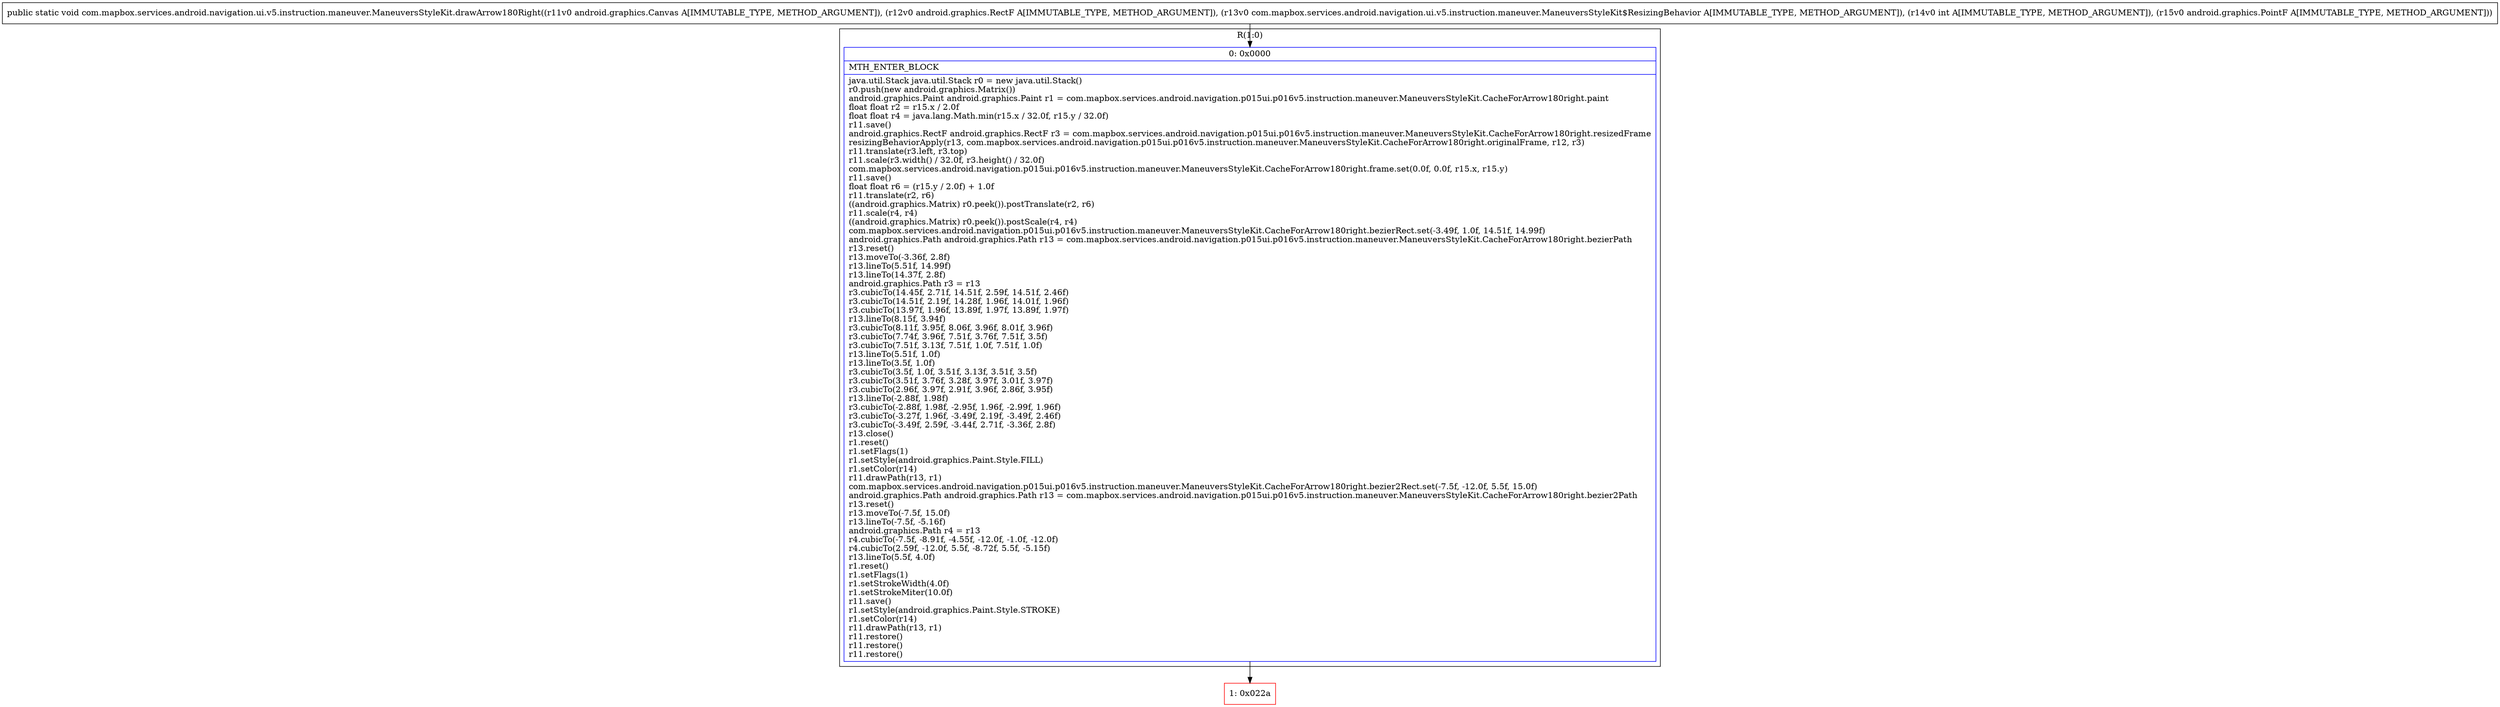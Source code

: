 digraph "CFG forcom.mapbox.services.android.navigation.ui.v5.instruction.maneuver.ManeuversStyleKit.drawArrow180Right(Landroid\/graphics\/Canvas;Landroid\/graphics\/RectF;Lcom\/mapbox\/services\/android\/navigation\/ui\/v5\/instruction\/maneuver\/ManeuversStyleKit$ResizingBehavior;ILandroid\/graphics\/PointF;)V" {
subgraph cluster_Region_837378035 {
label = "R(1:0)";
node [shape=record,color=blue];
Node_0 [shape=record,label="{0\:\ 0x0000|MTH_ENTER_BLOCK\l|java.util.Stack java.util.Stack r0 = new java.util.Stack()\lr0.push(new android.graphics.Matrix())\landroid.graphics.Paint android.graphics.Paint r1 = com.mapbox.services.android.navigation.p015ui.p016v5.instruction.maneuver.ManeuversStyleKit.CacheForArrow180right.paint\lfloat float r2 = r15.x \/ 2.0f\lfloat float r4 = java.lang.Math.min(r15.x \/ 32.0f, r15.y \/ 32.0f)\lr11.save()\landroid.graphics.RectF android.graphics.RectF r3 = com.mapbox.services.android.navigation.p015ui.p016v5.instruction.maneuver.ManeuversStyleKit.CacheForArrow180right.resizedFrame\lresizingBehaviorApply(r13, com.mapbox.services.android.navigation.p015ui.p016v5.instruction.maneuver.ManeuversStyleKit.CacheForArrow180right.originalFrame, r12, r3)\lr11.translate(r3.left, r3.top)\lr11.scale(r3.width() \/ 32.0f, r3.height() \/ 32.0f)\lcom.mapbox.services.android.navigation.p015ui.p016v5.instruction.maneuver.ManeuversStyleKit.CacheForArrow180right.frame.set(0.0f, 0.0f, r15.x, r15.y)\lr11.save()\lfloat float r6 = (r15.y \/ 2.0f) + 1.0f\lr11.translate(r2, r6)\l((android.graphics.Matrix) r0.peek()).postTranslate(r2, r6)\lr11.scale(r4, r4)\l((android.graphics.Matrix) r0.peek()).postScale(r4, r4)\lcom.mapbox.services.android.navigation.p015ui.p016v5.instruction.maneuver.ManeuversStyleKit.CacheForArrow180right.bezierRect.set(\-3.49f, 1.0f, 14.51f, 14.99f)\landroid.graphics.Path android.graphics.Path r13 = com.mapbox.services.android.navigation.p015ui.p016v5.instruction.maneuver.ManeuversStyleKit.CacheForArrow180right.bezierPath\lr13.reset()\lr13.moveTo(\-3.36f, 2.8f)\lr13.lineTo(5.51f, 14.99f)\lr13.lineTo(14.37f, 2.8f)\landroid.graphics.Path r3 = r13\lr3.cubicTo(14.45f, 2.71f, 14.51f, 2.59f, 14.51f, 2.46f)\lr3.cubicTo(14.51f, 2.19f, 14.28f, 1.96f, 14.01f, 1.96f)\lr3.cubicTo(13.97f, 1.96f, 13.89f, 1.97f, 13.89f, 1.97f)\lr13.lineTo(8.15f, 3.94f)\lr3.cubicTo(8.11f, 3.95f, 8.06f, 3.96f, 8.01f, 3.96f)\lr3.cubicTo(7.74f, 3.96f, 7.51f, 3.76f, 7.51f, 3.5f)\lr3.cubicTo(7.51f, 3.13f, 7.51f, 1.0f, 7.51f, 1.0f)\lr13.lineTo(5.51f, 1.0f)\lr13.lineTo(3.5f, 1.0f)\lr3.cubicTo(3.5f, 1.0f, 3.51f, 3.13f, 3.51f, 3.5f)\lr3.cubicTo(3.51f, 3.76f, 3.28f, 3.97f, 3.01f, 3.97f)\lr3.cubicTo(2.96f, 3.97f, 2.91f, 3.96f, 2.86f, 3.95f)\lr13.lineTo(\-2.88f, 1.98f)\lr3.cubicTo(\-2.88f, 1.98f, \-2.95f, 1.96f, \-2.99f, 1.96f)\lr3.cubicTo(\-3.27f, 1.96f, \-3.49f, 2.19f, \-3.49f, 2.46f)\lr3.cubicTo(\-3.49f, 2.59f, \-3.44f, 2.71f, \-3.36f, 2.8f)\lr13.close()\lr1.reset()\lr1.setFlags(1)\lr1.setStyle(android.graphics.Paint.Style.FILL)\lr1.setColor(r14)\lr11.drawPath(r13, r1)\lcom.mapbox.services.android.navigation.p015ui.p016v5.instruction.maneuver.ManeuversStyleKit.CacheForArrow180right.bezier2Rect.set(\-7.5f, \-12.0f, 5.5f, 15.0f)\landroid.graphics.Path android.graphics.Path r13 = com.mapbox.services.android.navigation.p015ui.p016v5.instruction.maneuver.ManeuversStyleKit.CacheForArrow180right.bezier2Path\lr13.reset()\lr13.moveTo(\-7.5f, 15.0f)\lr13.lineTo(\-7.5f, \-5.16f)\landroid.graphics.Path r4 = r13\lr4.cubicTo(\-7.5f, \-8.91f, \-4.55f, \-12.0f, \-1.0f, \-12.0f)\lr4.cubicTo(2.59f, \-12.0f, 5.5f, \-8.72f, 5.5f, \-5.15f)\lr13.lineTo(5.5f, 4.0f)\lr1.reset()\lr1.setFlags(1)\lr1.setStrokeWidth(4.0f)\lr1.setStrokeMiter(10.0f)\lr11.save()\lr1.setStyle(android.graphics.Paint.Style.STROKE)\lr1.setColor(r14)\lr11.drawPath(r13, r1)\lr11.restore()\lr11.restore()\lr11.restore()\l}"];
}
Node_1 [shape=record,color=red,label="{1\:\ 0x022a}"];
MethodNode[shape=record,label="{public static void com.mapbox.services.android.navigation.ui.v5.instruction.maneuver.ManeuversStyleKit.drawArrow180Right((r11v0 android.graphics.Canvas A[IMMUTABLE_TYPE, METHOD_ARGUMENT]), (r12v0 android.graphics.RectF A[IMMUTABLE_TYPE, METHOD_ARGUMENT]), (r13v0 com.mapbox.services.android.navigation.ui.v5.instruction.maneuver.ManeuversStyleKit$ResizingBehavior A[IMMUTABLE_TYPE, METHOD_ARGUMENT]), (r14v0 int A[IMMUTABLE_TYPE, METHOD_ARGUMENT]), (r15v0 android.graphics.PointF A[IMMUTABLE_TYPE, METHOD_ARGUMENT])) }"];
MethodNode -> Node_0;
Node_0 -> Node_1;
}

